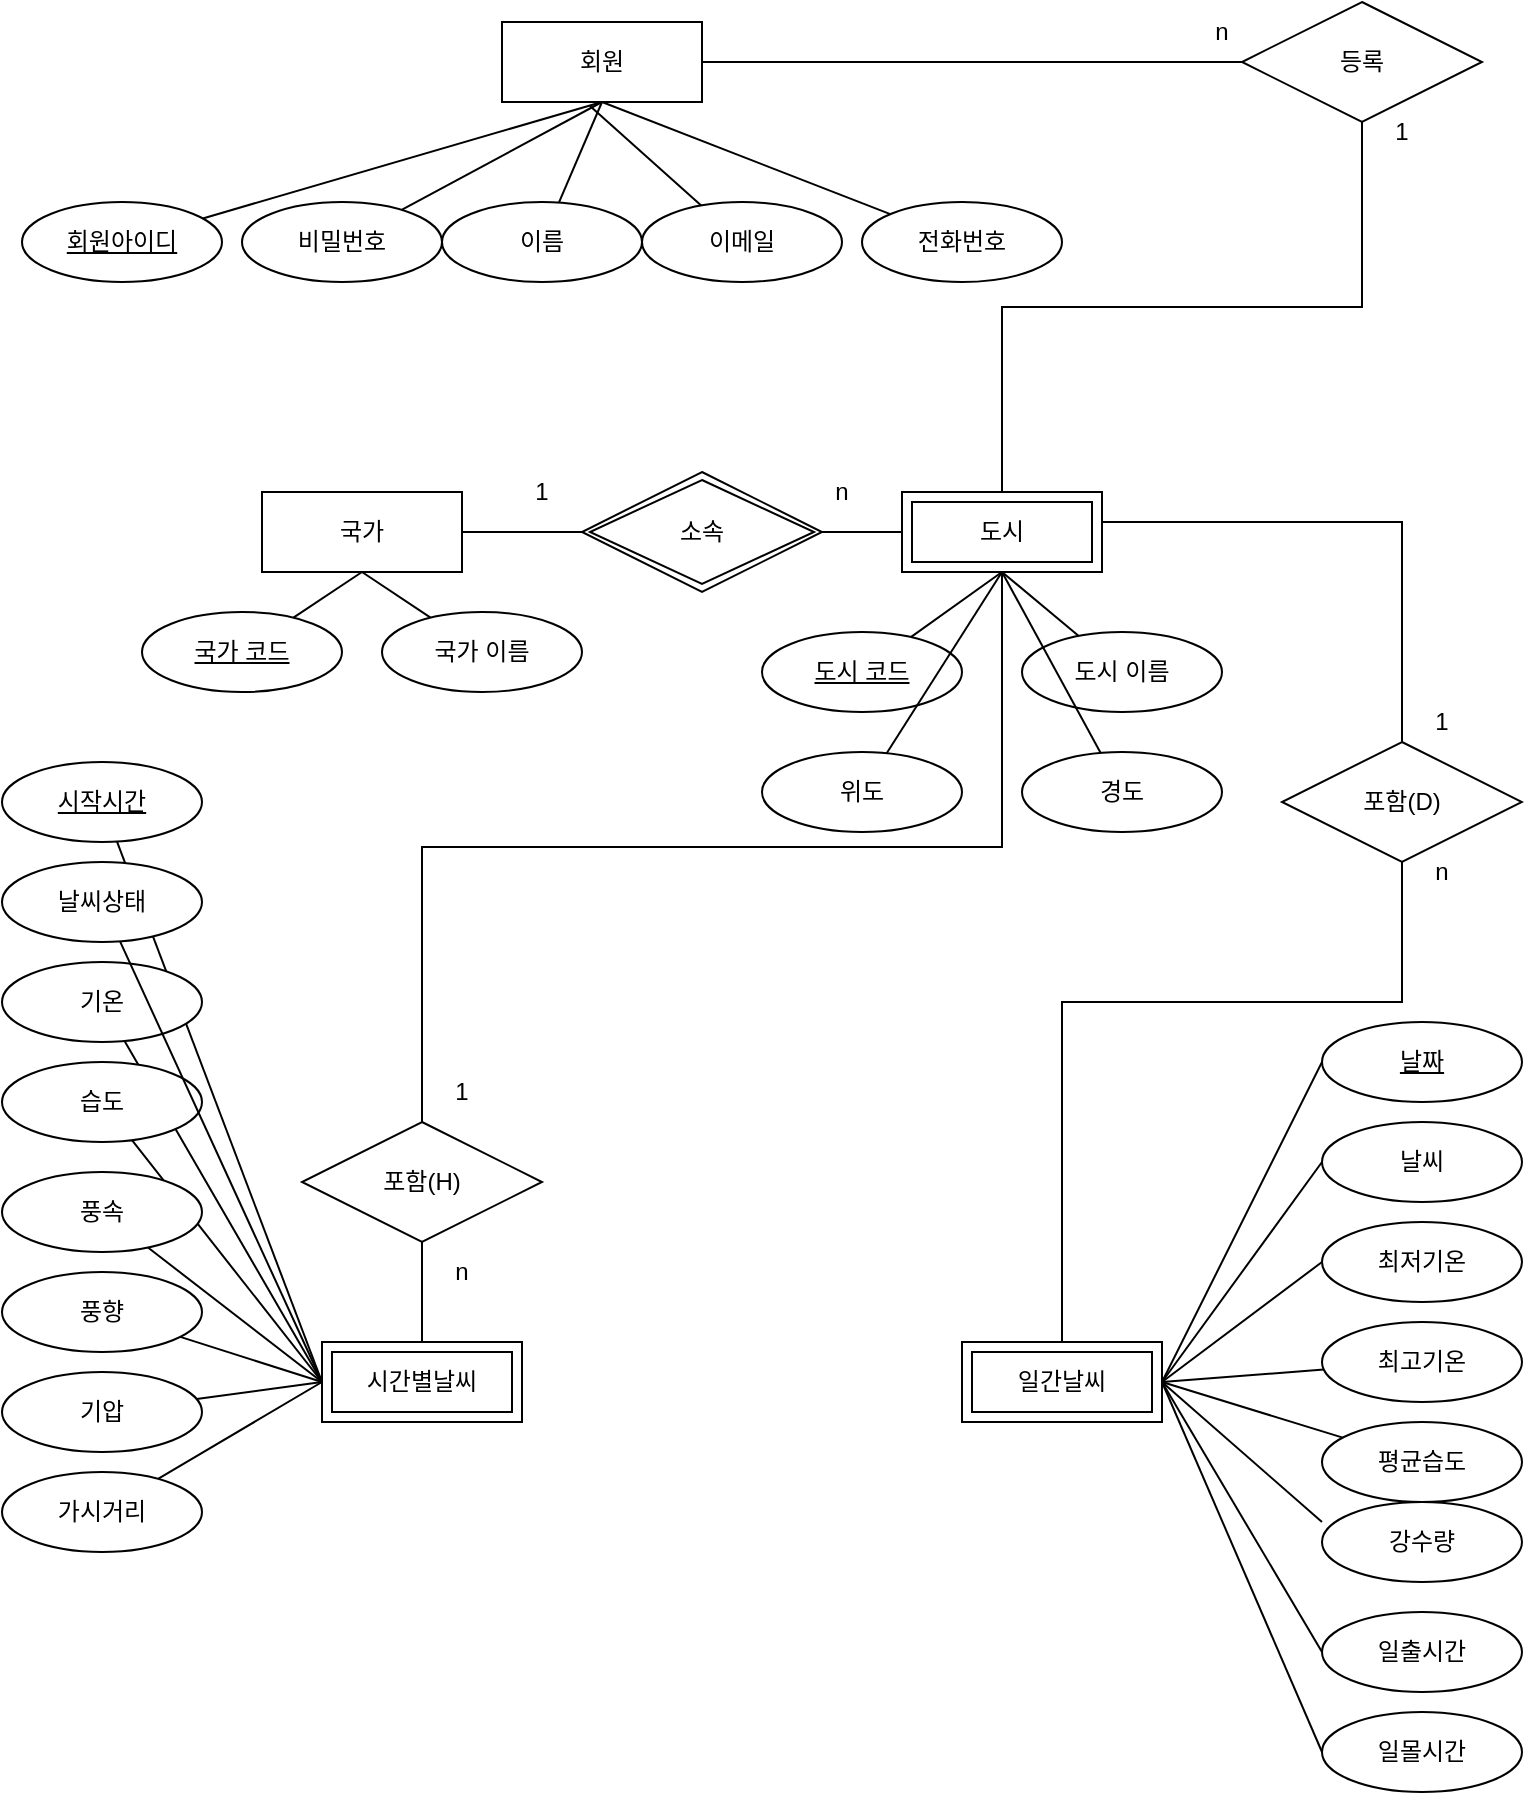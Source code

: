 <mxfile version="18.1.3" type="github">
  <diagram id="R2lEEEUBdFMjLlhIrx00" name="Page-1">
    <mxGraphModel dx="1252" dy="719" grid="1" gridSize="10" guides="1" tooltips="1" connect="1" arrows="1" fold="1" page="1" pageScale="1" pageWidth="850" pageHeight="1100" math="0" shadow="0" extFonts="Permanent Marker^https://fonts.googleapis.com/css?family=Permanent+Marker">
      <root>
        <mxCell id="0" />
        <mxCell id="1" parent="0" />
        <mxCell id="DNe0UOwhw_iVBu4ZQgte-1" value="회원" style="whiteSpace=wrap;html=1;align=center;" parent="1" vertex="1">
          <mxGeometry x="300" y="130" width="100" height="40" as="geometry" />
        </mxCell>
        <mxCell id="DNe0UOwhw_iVBu4ZQgte-2" value="국가" style="whiteSpace=wrap;html=1;align=center;" parent="1" vertex="1">
          <mxGeometry x="180" y="365" width="100" height="40" as="geometry" />
        </mxCell>
        <mxCell id="DNe0UOwhw_iVBu4ZQgte-13" style="edgeStyle=none;rounded=0;orthogonalLoop=1;jettySize=auto;html=1;entryX=0.5;entryY=1;entryDx=0;entryDy=0;endArrow=none;endFill=0;" parent="1" source="DNe0UOwhw_iVBu4ZQgte-7" target="DNe0UOwhw_iVBu4ZQgte-1" edge="1">
          <mxGeometry relative="1" as="geometry" />
        </mxCell>
        <mxCell id="DNe0UOwhw_iVBu4ZQgte-7" value="회원아이디" style="ellipse;whiteSpace=wrap;html=1;align=center;fontStyle=4;" parent="1" vertex="1">
          <mxGeometry x="60" y="220" width="100" height="40" as="geometry" />
        </mxCell>
        <mxCell id="DNe0UOwhw_iVBu4ZQgte-14" style="edgeStyle=none;rounded=0;orthogonalLoop=1;jettySize=auto;html=1;entryX=0.5;entryY=1;entryDx=0;entryDy=0;endArrow=none;endFill=0;" parent="1" source="DNe0UOwhw_iVBu4ZQgte-8" target="DNe0UOwhw_iVBu4ZQgte-1" edge="1">
          <mxGeometry relative="1" as="geometry" />
        </mxCell>
        <mxCell id="DNe0UOwhw_iVBu4ZQgte-8" value="이름" style="ellipse;whiteSpace=wrap;html=1;align=center;" parent="1" vertex="1">
          <mxGeometry x="270" y="220" width="100" height="40" as="geometry" />
        </mxCell>
        <mxCell id="DNe0UOwhw_iVBu4ZQgte-15" style="edgeStyle=none;rounded=0;orthogonalLoop=1;jettySize=auto;html=1;entryX=0.44;entryY=1.05;entryDx=0;entryDy=0;entryPerimeter=0;endArrow=none;endFill=0;" parent="1" source="DNe0UOwhw_iVBu4ZQgte-9" target="DNe0UOwhw_iVBu4ZQgte-1" edge="1">
          <mxGeometry relative="1" as="geometry" />
        </mxCell>
        <mxCell id="DNe0UOwhw_iVBu4ZQgte-9" value="이메일" style="ellipse;whiteSpace=wrap;html=1;align=center;" parent="1" vertex="1">
          <mxGeometry x="370" y="220" width="100" height="40" as="geometry" />
        </mxCell>
        <mxCell id="DNe0UOwhw_iVBu4ZQgte-16" style="edgeStyle=none;rounded=0;orthogonalLoop=1;jettySize=auto;html=1;entryX=0.5;entryY=1;entryDx=0;entryDy=0;endArrow=none;endFill=0;" parent="1" source="DNe0UOwhw_iVBu4ZQgte-10" target="DNe0UOwhw_iVBu4ZQgte-1" edge="1">
          <mxGeometry relative="1" as="geometry" />
        </mxCell>
        <mxCell id="DNe0UOwhw_iVBu4ZQgte-10" value="전화번호" style="ellipse;whiteSpace=wrap;html=1;align=center;" parent="1" vertex="1">
          <mxGeometry x="480" y="220" width="100" height="40" as="geometry" />
        </mxCell>
        <mxCell id="DNe0UOwhw_iVBu4ZQgte-29" style="edgeStyle=none;rounded=0;orthogonalLoop=1;jettySize=auto;html=1;entryX=0.5;entryY=1;entryDx=0;entryDy=0;endArrow=none;endFill=0;" parent="1" source="DNe0UOwhw_iVBu4ZQgte-18" target="DNe0UOwhw_iVBu4ZQgte-26" edge="1">
          <mxGeometry relative="1" as="geometry" />
        </mxCell>
        <mxCell id="DNe0UOwhw_iVBu4ZQgte-18" value="도시 이름" style="ellipse;whiteSpace=wrap;html=1;align=center;" parent="1" vertex="1">
          <mxGeometry x="560" y="435" width="100" height="40" as="geometry" />
        </mxCell>
        <mxCell id="DNe0UOwhw_iVBu4ZQgte-28" style="edgeStyle=none;rounded=0;orthogonalLoop=1;jettySize=auto;html=1;entryX=0.5;entryY=1;entryDx=0;entryDy=0;endArrow=none;endFill=0;" parent="1" source="DNe0UOwhw_iVBu4ZQgte-19" target="DNe0UOwhw_iVBu4ZQgte-26" edge="1">
          <mxGeometry relative="1" as="geometry" />
        </mxCell>
        <mxCell id="DNe0UOwhw_iVBu4ZQgte-19" value="도시 코드" style="ellipse;whiteSpace=wrap;html=1;align=center;fontStyle=4;" parent="1" vertex="1">
          <mxGeometry x="430" y="435" width="100" height="40" as="geometry" />
        </mxCell>
        <mxCell id="DNe0UOwhw_iVBu4ZQgte-22" style="edgeStyle=none;rounded=0;orthogonalLoop=1;jettySize=auto;html=1;entryX=0.5;entryY=1;entryDx=0;entryDy=0;endArrow=none;endFill=0;" parent="1" source="DNe0UOwhw_iVBu4ZQgte-20" target="DNe0UOwhw_iVBu4ZQgte-2" edge="1">
          <mxGeometry relative="1" as="geometry" />
        </mxCell>
        <mxCell id="DNe0UOwhw_iVBu4ZQgte-20" value="국가 코드" style="ellipse;whiteSpace=wrap;html=1;align=center;fontStyle=4;" parent="1" vertex="1">
          <mxGeometry x="120" y="425" width="100" height="40" as="geometry" />
        </mxCell>
        <mxCell id="DNe0UOwhw_iVBu4ZQgte-23" style="edgeStyle=none;rounded=0;orthogonalLoop=1;jettySize=auto;html=1;entryX=0.5;entryY=1;entryDx=0;entryDy=0;endArrow=none;endFill=0;" parent="1" source="DNe0UOwhw_iVBu4ZQgte-21" target="DNe0UOwhw_iVBu4ZQgte-2" edge="1">
          <mxGeometry relative="1" as="geometry" />
        </mxCell>
        <mxCell id="DNe0UOwhw_iVBu4ZQgte-21" value="국가 이름" style="ellipse;whiteSpace=wrap;html=1;align=center;" parent="1" vertex="1">
          <mxGeometry x="240" y="425" width="100" height="40" as="geometry" />
        </mxCell>
        <mxCell id="DNe0UOwhw_iVBu4ZQgte-26" value="도시" style="shape=ext;margin=3;double=1;whiteSpace=wrap;html=1;align=center;" parent="1" vertex="1">
          <mxGeometry x="500" y="365" width="100" height="40" as="geometry" />
        </mxCell>
        <mxCell id="DNe0UOwhw_iVBu4ZQgte-35" value="" style="endArrow=none;html=1;rounded=0;exitX=1;exitY=0.5;exitDx=0;exitDy=0;" parent="1" source="DNe0UOwhw_iVBu4ZQgte-2" edge="1">
          <mxGeometry width="50" height="50" relative="1" as="geometry">
            <mxPoint x="280" y="325" as="sourcePoint" />
            <mxPoint x="340" y="385" as="targetPoint" />
          </mxGeometry>
        </mxCell>
        <mxCell id="DNe0UOwhw_iVBu4ZQgte-36" value="" style="endArrow=none;html=1;rounded=0;exitX=1;exitY=0.5;exitDx=0;exitDy=0;entryX=0;entryY=0.5;entryDx=0;entryDy=0;" parent="1" target="DNe0UOwhw_iVBu4ZQgte-26" edge="1">
          <mxGeometry width="50" height="50" relative="1" as="geometry">
            <mxPoint x="460" y="385" as="sourcePoint" />
            <mxPoint x="480" y="415" as="targetPoint" />
          </mxGeometry>
        </mxCell>
        <mxCell id="DNe0UOwhw_iVBu4ZQgte-37" value="1" style="text;html=1;strokeColor=none;fillColor=none;align=center;verticalAlign=middle;whiteSpace=wrap;rounded=0;" parent="1" vertex="1">
          <mxGeometry x="290" y="350" width="60" height="30" as="geometry" />
        </mxCell>
        <mxCell id="DNe0UOwhw_iVBu4ZQgte-38" value="n" style="text;html=1;strokeColor=none;fillColor=none;align=center;verticalAlign=middle;whiteSpace=wrap;rounded=0;" parent="1" vertex="1">
          <mxGeometry x="440" y="350" width="60" height="30" as="geometry" />
        </mxCell>
        <mxCell id="DNe0UOwhw_iVBu4ZQgte-41" style="edgeStyle=none;rounded=0;orthogonalLoop=1;jettySize=auto;html=1;entryX=0.5;entryY=1;entryDx=0;entryDy=0;endArrow=none;endFill=0;" parent="1" source="DNe0UOwhw_iVBu4ZQgte-39" target="DNe0UOwhw_iVBu4ZQgte-26" edge="1">
          <mxGeometry relative="1" as="geometry" />
        </mxCell>
        <mxCell id="DNe0UOwhw_iVBu4ZQgte-39" value="위도" style="ellipse;whiteSpace=wrap;html=1;align=center;" parent="1" vertex="1">
          <mxGeometry x="430" y="495" width="100" height="40" as="geometry" />
        </mxCell>
        <mxCell id="DNe0UOwhw_iVBu4ZQgte-42" style="edgeStyle=none;rounded=0;orthogonalLoop=1;jettySize=auto;html=1;entryX=0.5;entryY=1;entryDx=0;entryDy=0;endArrow=none;endFill=0;" parent="1" source="DNe0UOwhw_iVBu4ZQgte-40" target="DNe0UOwhw_iVBu4ZQgte-26" edge="1">
          <mxGeometry relative="1" as="geometry" />
        </mxCell>
        <mxCell id="DNe0UOwhw_iVBu4ZQgte-40" value="경도" style="ellipse;whiteSpace=wrap;html=1;align=center;" parent="1" vertex="1">
          <mxGeometry x="560" y="495" width="100" height="40" as="geometry" />
        </mxCell>
        <mxCell id="DNe0UOwhw_iVBu4ZQgte-43" value="등록" style="shape=rhombus;perimeter=rhombusPerimeter;whiteSpace=wrap;html=1;align=center;" parent="1" vertex="1">
          <mxGeometry x="670" y="120" width="120" height="60" as="geometry" />
        </mxCell>
        <mxCell id="DNe0UOwhw_iVBu4ZQgte-45" value="" style="endArrow=none;html=1;rounded=0;entryX=0.5;entryY=1;entryDx=0;entryDy=0;exitX=0.5;exitY=0;exitDx=0;exitDy=0;edgeStyle=orthogonalEdgeStyle;" parent="1" source="DNe0UOwhw_iVBu4ZQgte-26" target="DNe0UOwhw_iVBu4ZQgte-43" edge="1">
          <mxGeometry width="50" height="50" relative="1" as="geometry">
            <mxPoint x="720" y="420" as="sourcePoint" />
            <mxPoint x="510" y="340" as="targetPoint" />
          </mxGeometry>
        </mxCell>
        <mxCell id="DNe0UOwhw_iVBu4ZQgte-46" value="" style="endArrow=none;html=1;rounded=0;exitX=1;exitY=0.5;exitDx=0;exitDy=0;entryX=0;entryY=0.5;entryDx=0;entryDy=0;" parent="1" source="DNe0UOwhw_iVBu4ZQgte-1" target="DNe0UOwhw_iVBu4ZQgte-43" edge="1">
          <mxGeometry width="50" height="50" relative="1" as="geometry">
            <mxPoint x="460" y="390" as="sourcePoint" />
            <mxPoint x="640" y="160" as="targetPoint" />
          </mxGeometry>
        </mxCell>
        <mxCell id="DNe0UOwhw_iVBu4ZQgte-47" value="n" style="text;html=1;strokeColor=none;fillColor=none;align=center;verticalAlign=middle;whiteSpace=wrap;rounded=0;" parent="1" vertex="1">
          <mxGeometry x="630" y="120" width="60" height="30" as="geometry" />
        </mxCell>
        <mxCell id="DNe0UOwhw_iVBu4ZQgte-48" value="1" style="text;html=1;strokeColor=none;fillColor=none;align=center;verticalAlign=middle;whiteSpace=wrap;rounded=0;" parent="1" vertex="1">
          <mxGeometry x="720" y="170" width="60" height="30" as="geometry" />
        </mxCell>
        <mxCell id="DNe0UOwhw_iVBu4ZQgte-60" style="edgeStyle=none;rounded=0;orthogonalLoop=1;jettySize=auto;html=1;entryX=0;entryY=0.5;entryDx=0;entryDy=0;endArrow=none;endFill=0;" parent="1" source="DNe0UOwhw_iVBu4ZQgte-50" edge="1">
          <mxGeometry relative="1" as="geometry">
            <mxPoint x="210" y="810" as="targetPoint" />
          </mxGeometry>
        </mxCell>
        <mxCell id="DNe0UOwhw_iVBu4ZQgte-50" value="시작시간" style="ellipse;whiteSpace=wrap;html=1;align=center;fontStyle=4" parent="1" vertex="1">
          <mxGeometry x="50" y="500" width="100" height="40" as="geometry" />
        </mxCell>
        <mxCell id="DNe0UOwhw_iVBu4ZQgte-62" style="edgeStyle=none;rounded=0;orthogonalLoop=1;jettySize=auto;html=1;entryX=0;entryY=0.5;entryDx=0;entryDy=0;endArrow=none;endFill=0;" parent="1" source="DNe0UOwhw_iVBu4ZQgte-51" edge="1">
          <mxGeometry relative="1" as="geometry">
            <mxPoint x="210" y="810" as="targetPoint" />
          </mxGeometry>
        </mxCell>
        <mxCell id="DNe0UOwhw_iVBu4ZQgte-51" value="기온" style="ellipse;whiteSpace=wrap;html=1;align=center;" parent="1" vertex="1">
          <mxGeometry x="50" y="600" width="100" height="40" as="geometry" />
        </mxCell>
        <mxCell id="DNe0UOwhw_iVBu4ZQgte-63" style="edgeStyle=none;rounded=0;orthogonalLoop=1;jettySize=auto;html=1;entryX=0;entryY=0.5;entryDx=0;entryDy=0;endArrow=none;endFill=0;" parent="1" source="DNe0UOwhw_iVBu4ZQgte-52" edge="1">
          <mxGeometry relative="1" as="geometry">
            <mxPoint x="210" y="810" as="targetPoint" />
          </mxGeometry>
        </mxCell>
        <mxCell id="DNe0UOwhw_iVBu4ZQgte-52" value="습도" style="ellipse;whiteSpace=wrap;html=1;align=center;" parent="1" vertex="1">
          <mxGeometry x="50" y="650" width="100" height="40" as="geometry" />
        </mxCell>
        <mxCell id="DNe0UOwhw_iVBu4ZQgte-61" style="edgeStyle=none;rounded=0;orthogonalLoop=1;jettySize=auto;html=1;entryX=0;entryY=0.5;entryDx=0;entryDy=0;endArrow=none;endFill=0;" parent="1" source="DNe0UOwhw_iVBu4ZQgte-53" edge="1">
          <mxGeometry relative="1" as="geometry">
            <mxPoint x="210" y="810" as="targetPoint" />
          </mxGeometry>
        </mxCell>
        <mxCell id="DNe0UOwhw_iVBu4ZQgte-53" value="날씨상태" style="ellipse;whiteSpace=wrap;html=1;align=center;" parent="1" vertex="1">
          <mxGeometry x="50" y="550" width="100" height="40" as="geometry" />
        </mxCell>
        <mxCell id="DNe0UOwhw_iVBu4ZQgte-65" style="edgeStyle=none;rounded=0;orthogonalLoop=1;jettySize=auto;html=1;entryX=0;entryY=0.5;entryDx=0;entryDy=0;endArrow=none;endFill=0;" parent="1" source="DNe0UOwhw_iVBu4ZQgte-55" edge="1">
          <mxGeometry relative="1" as="geometry">
            <mxPoint x="210" y="810" as="targetPoint" />
          </mxGeometry>
        </mxCell>
        <mxCell id="DNe0UOwhw_iVBu4ZQgte-55" value="풍속" style="ellipse;whiteSpace=wrap;html=1;align=center;" parent="1" vertex="1">
          <mxGeometry x="50" y="705" width="100" height="40" as="geometry" />
        </mxCell>
        <mxCell id="DNe0UOwhw_iVBu4ZQgte-66" style="edgeStyle=none;rounded=0;orthogonalLoop=1;jettySize=auto;html=1;entryX=0;entryY=0.5;entryDx=0;entryDy=0;endArrow=none;endFill=0;" parent="1" source="DNe0UOwhw_iVBu4ZQgte-56" edge="1">
          <mxGeometry relative="1" as="geometry">
            <mxPoint x="210" y="810" as="targetPoint" />
          </mxGeometry>
        </mxCell>
        <mxCell id="DNe0UOwhw_iVBu4ZQgte-56" value="풍향" style="ellipse;whiteSpace=wrap;html=1;align=center;" parent="1" vertex="1">
          <mxGeometry x="50" y="755" width="100" height="40" as="geometry" />
        </mxCell>
        <mxCell id="DNe0UOwhw_iVBu4ZQgte-67" style="edgeStyle=none;rounded=0;orthogonalLoop=1;jettySize=auto;html=1;endArrow=none;endFill=0;" parent="1" source="DNe0UOwhw_iVBu4ZQgte-57" edge="1">
          <mxGeometry relative="1" as="geometry">
            <mxPoint x="210" y="810" as="targetPoint" />
          </mxGeometry>
        </mxCell>
        <mxCell id="DNe0UOwhw_iVBu4ZQgte-57" value="기압" style="ellipse;whiteSpace=wrap;html=1;align=center;" parent="1" vertex="1">
          <mxGeometry x="50" y="805" width="100" height="40" as="geometry" />
        </mxCell>
        <mxCell id="DNe0UOwhw_iVBu4ZQgte-68" style="edgeStyle=none;rounded=0;orthogonalLoop=1;jettySize=auto;html=1;entryX=0;entryY=0.5;entryDx=0;entryDy=0;endArrow=none;endFill=0;" parent="1" source="DNe0UOwhw_iVBu4ZQgte-58" edge="1">
          <mxGeometry relative="1" as="geometry">
            <mxPoint x="210" y="810" as="targetPoint" />
          </mxGeometry>
        </mxCell>
        <mxCell id="DNe0UOwhw_iVBu4ZQgte-58" value="가시거리" style="ellipse;whiteSpace=wrap;html=1;align=center;" parent="1" vertex="1">
          <mxGeometry x="50" y="855" width="100" height="40" as="geometry" />
        </mxCell>
        <mxCell id="DNe0UOwhw_iVBu4ZQgte-79" style="edgeStyle=none;rounded=0;orthogonalLoop=1;jettySize=auto;html=1;startArrow=none;startFill=0;endArrow=none;endFill=0;exitX=0;exitY=0.5;exitDx=0;exitDy=0;" parent="1" source="DNe0UOwhw_iVBu4ZQgte-70" edge="1">
          <mxGeometry relative="1" as="geometry">
            <mxPoint x="630" y="810" as="targetPoint" />
          </mxGeometry>
        </mxCell>
        <mxCell id="DNe0UOwhw_iVBu4ZQgte-70" value="날짜" style="ellipse;whiteSpace=wrap;html=1;align=center;fontStyle=4" parent="1" vertex="1">
          <mxGeometry x="710" y="630" width="100" height="40" as="geometry" />
        </mxCell>
        <mxCell id="DNe0UOwhw_iVBu4ZQgte-80" style="edgeStyle=none;rounded=0;orthogonalLoop=1;jettySize=auto;html=1;entryX=1;entryY=0.5;entryDx=0;entryDy=0;startArrow=none;startFill=0;endArrow=none;endFill=0;exitX=0;exitY=0.5;exitDx=0;exitDy=0;" parent="1" source="DNe0UOwhw_iVBu4ZQgte-71" edge="1">
          <mxGeometry relative="1" as="geometry">
            <mxPoint x="630" y="810" as="targetPoint" />
          </mxGeometry>
        </mxCell>
        <mxCell id="DNe0UOwhw_iVBu4ZQgte-71" value="날씨" style="ellipse;whiteSpace=wrap;html=1;align=center;" parent="1" vertex="1">
          <mxGeometry x="710" y="680" width="100" height="40" as="geometry" />
        </mxCell>
        <mxCell id="DNe0UOwhw_iVBu4ZQgte-81" style="edgeStyle=none;rounded=0;orthogonalLoop=1;jettySize=auto;html=1;entryX=1;entryY=0.5;entryDx=0;entryDy=0;startArrow=none;startFill=0;endArrow=none;endFill=0;exitX=0;exitY=0.5;exitDx=0;exitDy=0;" parent="1" source="DNe0UOwhw_iVBu4ZQgte-72" edge="1">
          <mxGeometry relative="1" as="geometry">
            <mxPoint x="630" y="810" as="targetPoint" />
          </mxGeometry>
        </mxCell>
        <mxCell id="DNe0UOwhw_iVBu4ZQgte-72" value="최저기온" style="ellipse;whiteSpace=wrap;html=1;align=center;" parent="1" vertex="1">
          <mxGeometry x="710" y="730" width="100" height="40" as="geometry" />
        </mxCell>
        <mxCell id="DNe0UOwhw_iVBu4ZQgte-82" style="edgeStyle=none;rounded=0;orthogonalLoop=1;jettySize=auto;html=1;entryX=1;entryY=0.5;entryDx=0;entryDy=0;startArrow=none;startFill=0;endArrow=none;endFill=0;" parent="1" source="DNe0UOwhw_iVBu4ZQgte-73" edge="1">
          <mxGeometry relative="1" as="geometry">
            <mxPoint x="630" y="810" as="targetPoint" />
          </mxGeometry>
        </mxCell>
        <mxCell id="DNe0UOwhw_iVBu4ZQgte-73" value="최고기온" style="ellipse;whiteSpace=wrap;html=1;align=center;" parent="1" vertex="1">
          <mxGeometry x="710" y="780" width="100" height="40" as="geometry" />
        </mxCell>
        <mxCell id="DNe0UOwhw_iVBu4ZQgte-83" style="edgeStyle=none;rounded=0;orthogonalLoop=1;jettySize=auto;html=1;entryX=1;entryY=0.5;entryDx=0;entryDy=0;startArrow=none;startFill=0;endArrow=none;endFill=0;" parent="1" source="DNe0UOwhw_iVBu4ZQgte-74" edge="1">
          <mxGeometry relative="1" as="geometry">
            <mxPoint x="630" y="810" as="targetPoint" />
          </mxGeometry>
        </mxCell>
        <mxCell id="DNe0UOwhw_iVBu4ZQgte-74" value="평균습도" style="ellipse;whiteSpace=wrap;html=1;align=center;" parent="1" vertex="1">
          <mxGeometry x="710" y="830" width="100" height="40" as="geometry" />
        </mxCell>
        <mxCell id="DNe0UOwhw_iVBu4ZQgte-84" style="edgeStyle=none;rounded=0;orthogonalLoop=1;jettySize=auto;html=1;entryX=1;entryY=0.5;entryDx=0;entryDy=0;startArrow=none;startFill=0;endArrow=none;endFill=0;exitX=0;exitY=0.5;exitDx=0;exitDy=0;" parent="1" source="DNe0UOwhw_iVBu4ZQgte-75" edge="1">
          <mxGeometry relative="1" as="geometry">
            <mxPoint x="630" y="810" as="targetPoint" />
          </mxGeometry>
        </mxCell>
        <mxCell id="DNe0UOwhw_iVBu4ZQgte-75" value="일출시간" style="ellipse;whiteSpace=wrap;html=1;align=center;" parent="1" vertex="1">
          <mxGeometry x="710" y="925" width="100" height="40" as="geometry" />
        </mxCell>
        <mxCell id="DNe0UOwhw_iVBu4ZQgte-85" style="edgeStyle=none;rounded=0;orthogonalLoop=1;jettySize=auto;html=1;entryX=1;entryY=0.5;entryDx=0;entryDy=0;startArrow=none;startFill=0;endArrow=none;endFill=0;exitX=0;exitY=0.5;exitDx=0;exitDy=0;" parent="1" source="DNe0UOwhw_iVBu4ZQgte-76" edge="1">
          <mxGeometry relative="1" as="geometry">
            <mxPoint x="630" y="810" as="targetPoint" />
          </mxGeometry>
        </mxCell>
        <mxCell id="DNe0UOwhw_iVBu4ZQgte-76" value="일몰시간" style="ellipse;whiteSpace=wrap;html=1;align=center;" parent="1" vertex="1">
          <mxGeometry x="710" y="975" width="100" height="40" as="geometry" />
        </mxCell>
        <mxCell id="DNe0UOwhw_iVBu4ZQgte-86" value="포함(H)" style="shape=rhombus;perimeter=rhombusPerimeter;whiteSpace=wrap;html=1;align=center;" parent="1" vertex="1">
          <mxGeometry x="200" y="680" width="120" height="60" as="geometry" />
        </mxCell>
        <mxCell id="DNe0UOwhw_iVBu4ZQgte-87" value="포함(D)" style="shape=rhombus;perimeter=rhombusPerimeter;whiteSpace=wrap;html=1;align=center;" parent="1" vertex="1">
          <mxGeometry x="690" y="490" width="120" height="60" as="geometry" />
        </mxCell>
        <mxCell id="DNe0UOwhw_iVBu4ZQgte-88" value="" style="endArrow=none;html=1;rounded=0;entryX=0.5;entryY=0;entryDx=0;entryDy=0;exitX=0.5;exitY=1;exitDx=0;exitDy=0;edgeStyle=orthogonalEdgeStyle;" parent="1" source="DNe0UOwhw_iVBu4ZQgte-26" target="DNe0UOwhw_iVBu4ZQgte-86" edge="1">
          <mxGeometry width="50" height="50" relative="1" as="geometry">
            <mxPoint x="460" y="550" as="sourcePoint" />
            <mxPoint x="510" y="500" as="targetPoint" />
          </mxGeometry>
        </mxCell>
        <mxCell id="DNe0UOwhw_iVBu4ZQgte-89" value="" style="endArrow=none;html=1;rounded=0;exitX=0.5;exitY=1;exitDx=0;exitDy=0;entryX=0.5;entryY=0;entryDx=0;entryDy=0;" parent="1" source="DNe0UOwhw_iVBu4ZQgte-86" edge="1">
          <mxGeometry width="50" height="50" relative="1" as="geometry">
            <mxPoint x="460" y="550" as="sourcePoint" />
            <mxPoint x="260" y="790" as="targetPoint" />
          </mxGeometry>
        </mxCell>
        <mxCell id="DNe0UOwhw_iVBu4ZQgte-90" value="1" style="text;html=1;strokeColor=none;fillColor=none;align=center;verticalAlign=middle;whiteSpace=wrap;rounded=0;" parent="1" vertex="1">
          <mxGeometry x="250" y="650" width="60" height="30" as="geometry" />
        </mxCell>
        <mxCell id="DNe0UOwhw_iVBu4ZQgte-91" value="n" style="text;html=1;strokeColor=none;fillColor=none;align=center;verticalAlign=middle;whiteSpace=wrap;rounded=0;" parent="1" vertex="1">
          <mxGeometry x="250" y="740" width="60" height="30" as="geometry" />
        </mxCell>
        <mxCell id="DNe0UOwhw_iVBu4ZQgte-92" value="" style="endArrow=none;html=1;rounded=0;exitX=1;exitY=0.488;exitDx=0;exitDy=0;exitPerimeter=0;edgeStyle=elbowEdgeStyle;elbow=vertical;" parent="1" source="DNe0UOwhw_iVBu4ZQgte-26" target="DNe0UOwhw_iVBu4ZQgte-87" edge="1">
          <mxGeometry width="50" height="50" relative="1" as="geometry">
            <mxPoint x="610" y="384.5" as="sourcePoint" />
            <mxPoint x="790" y="384.5" as="targetPoint" />
            <Array as="points">
              <mxPoint x="680" y="380" />
            </Array>
          </mxGeometry>
        </mxCell>
        <mxCell id="DNe0UOwhw_iVBu4ZQgte-93" value="" style="endArrow=none;html=1;rounded=0;entryX=0.5;entryY=1;entryDx=0;entryDy=0;exitX=0.5;exitY=0;exitDx=0;exitDy=0;edgeStyle=elbowEdgeStyle;elbow=vertical;" parent="1" target="DNe0UOwhw_iVBu4ZQgte-87" edge="1">
          <mxGeometry width="50" height="50" relative="1" as="geometry">
            <mxPoint x="580" y="790" as="sourcePoint" />
            <mxPoint x="510" y="600" as="targetPoint" />
            <Array as="points">
              <mxPoint x="660" y="620" />
            </Array>
          </mxGeometry>
        </mxCell>
        <mxCell id="DNe0UOwhw_iVBu4ZQgte-94" value="1" style="text;html=1;strokeColor=none;fillColor=none;align=center;verticalAlign=middle;whiteSpace=wrap;rounded=0;" parent="1" vertex="1">
          <mxGeometry x="740" y="465" width="60" height="30" as="geometry" />
        </mxCell>
        <mxCell id="DNe0UOwhw_iVBu4ZQgte-95" value="n" style="text;html=1;strokeColor=none;fillColor=none;align=center;verticalAlign=middle;whiteSpace=wrap;rounded=0;" parent="1" vertex="1">
          <mxGeometry x="740" y="540" width="60" height="30" as="geometry" />
        </mxCell>
        <mxCell id="UV0FL3rAqrB38_GYUXxQ-1" value="소속" style="shape=rhombus;double=1;perimeter=rhombusPerimeter;whiteSpace=wrap;html=1;align=center;" parent="1" vertex="1">
          <mxGeometry x="340" y="355" width="120" height="60" as="geometry" />
        </mxCell>
        <mxCell id="UV0FL3rAqrB38_GYUXxQ-5" style="edgeStyle=none;rounded=0;orthogonalLoop=1;jettySize=auto;html=1;entryX=0.5;entryY=1;entryDx=0;entryDy=0;startArrow=none;startFill=0;endArrow=none;endFill=0;" parent="1" source="UV0FL3rAqrB38_GYUXxQ-2" target="DNe0UOwhw_iVBu4ZQgte-1" edge="1">
          <mxGeometry relative="1" as="geometry" />
        </mxCell>
        <mxCell id="UV0FL3rAqrB38_GYUXxQ-2" value="비밀번호" style="ellipse;whiteSpace=wrap;html=1;align=center;" parent="1" vertex="1">
          <mxGeometry x="170" y="220" width="100" height="40" as="geometry" />
        </mxCell>
        <mxCell id="iWhzMI61DdmHOvtYIJ2A-5" value="강수량" style="ellipse;whiteSpace=wrap;html=1;align=center;" parent="1" vertex="1">
          <mxGeometry x="710" y="870" width="100" height="40" as="geometry" />
        </mxCell>
        <mxCell id="iWhzMI61DdmHOvtYIJ2A-9" style="edgeStyle=none;rounded=0;orthogonalLoop=1;jettySize=auto;html=1;startArrow=none;startFill=0;endArrow=none;endFill=0;exitX=0;exitY=0.25;exitDx=0;exitDy=0;exitPerimeter=0;entryX=1;entryY=0.5;entryDx=0;entryDy=0;" parent="1" source="iWhzMI61DdmHOvtYIJ2A-5" edge="1">
          <mxGeometry relative="1" as="geometry">
            <mxPoint x="730.369" y="847.806" as="sourcePoint" />
            <mxPoint x="630" y="810" as="targetPoint" />
          </mxGeometry>
        </mxCell>
        <mxCell id="BU3_wk6cc2Ri2fSrF2pi-1" value="일간날씨" style="shape=ext;margin=3;double=1;whiteSpace=wrap;html=1;align=center;" parent="1" vertex="1">
          <mxGeometry x="530" y="790" width="100" height="40" as="geometry" />
        </mxCell>
        <mxCell id="BU3_wk6cc2Ri2fSrF2pi-2" value="시간별날씨" style="shape=ext;margin=3;double=1;whiteSpace=wrap;html=1;align=center;" parent="1" vertex="1">
          <mxGeometry x="210" y="790" width="100" height="40" as="geometry" />
        </mxCell>
      </root>
    </mxGraphModel>
  </diagram>
</mxfile>
